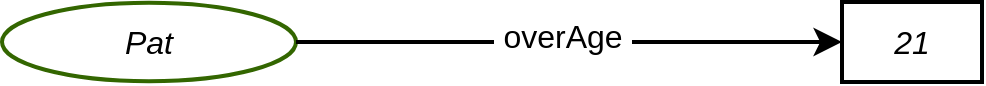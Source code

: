 <mxfile version="24.0.4" type="device">
  <diagram name="Page-1" id="ZRe_wIOORr0k_d4isBBX">
    <mxGraphModel dx="2219" dy="1840" grid="1" gridSize="10" guides="1" tooltips="1" connect="1" arrows="1" fold="1" page="1" pageScale="1" pageWidth="1169" pageHeight="827" math="0" shadow="0">
      <root>
        <mxCell id="0" />
        <mxCell id="1" parent="0" />
        <UserObject label="&lt;i&gt;&lt;font color=&quot;#000000&quot;&gt;Pat&lt;/font&gt;&lt;/i&gt;" id="I-3xDNqU13IutiKupr62-4">
          <mxCell style="ellipse;whiteSpace=wrap;html=1;fontSize=16;fillColor=none;strokeWidth=2;strokeColor=#336600;" parent="1" vertex="1">
            <mxGeometry x="-930" y="-449.61" width="147" height="39.22" as="geometry" />
          </mxCell>
        </UserObject>
        <UserObject label="&lt;i&gt;&lt;font color=&quot;#000000&quot;&gt;21&lt;/font&gt;&lt;/i&gt;" id="I-3xDNqU13IutiKupr62-12">
          <mxCell style="rounded=0;whiteSpace=wrap;html=1;fontSize=16;fillColor=none;strokeWidth=2;" parent="1" vertex="1">
            <mxGeometry x="-510" y="-450" width="70" height="40" as="geometry" />
          </mxCell>
        </UserObject>
        <mxCell id="I-3xDNqU13IutiKupr62-27" value="" style="endArrow=classic;html=1;rounded=0;fontSize=12;startSize=8;endSize=8;curved=1;entryX=0;entryY=0.5;entryDx=0;entryDy=0;exitX=1;exitY=0.5;exitDx=0;exitDy=0;strokeWidth=2;fontStyle=2" parent="1" source="I-3xDNqU13IutiKupr62-4" target="I-3xDNqU13IutiKupr62-12" edge="1">
          <mxGeometry width="50" height="50" relative="1" as="geometry">
            <mxPoint x="-694" y="-134.61" as="sourcePoint" />
            <mxPoint x="-681.5" y="-85.61" as="targetPoint" />
          </mxGeometry>
        </mxCell>
        <mxCell id="I-3xDNqU13IutiKupr62-28" value="&amp;nbsp;overAge&amp;nbsp;" style="edgeLabel;html=1;align=center;verticalAlign=middle;resizable=0;points=[];fontSize=16;" parent="I-3xDNqU13IutiKupr62-27" vertex="1" connectable="0">
          <mxGeometry x="0.135" y="-2" relative="1" as="geometry">
            <mxPoint x="-22" y="-5" as="offset" />
          </mxGeometry>
        </mxCell>
      </root>
    </mxGraphModel>
  </diagram>
</mxfile>
